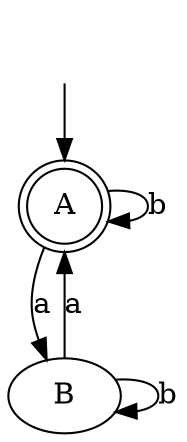 digraph{
""[shape=none]
A[shape=doublecircle]
""->A
A->A[label=b]
A->B[label=a]
B->A[label=a]
B->B[label=b]
}